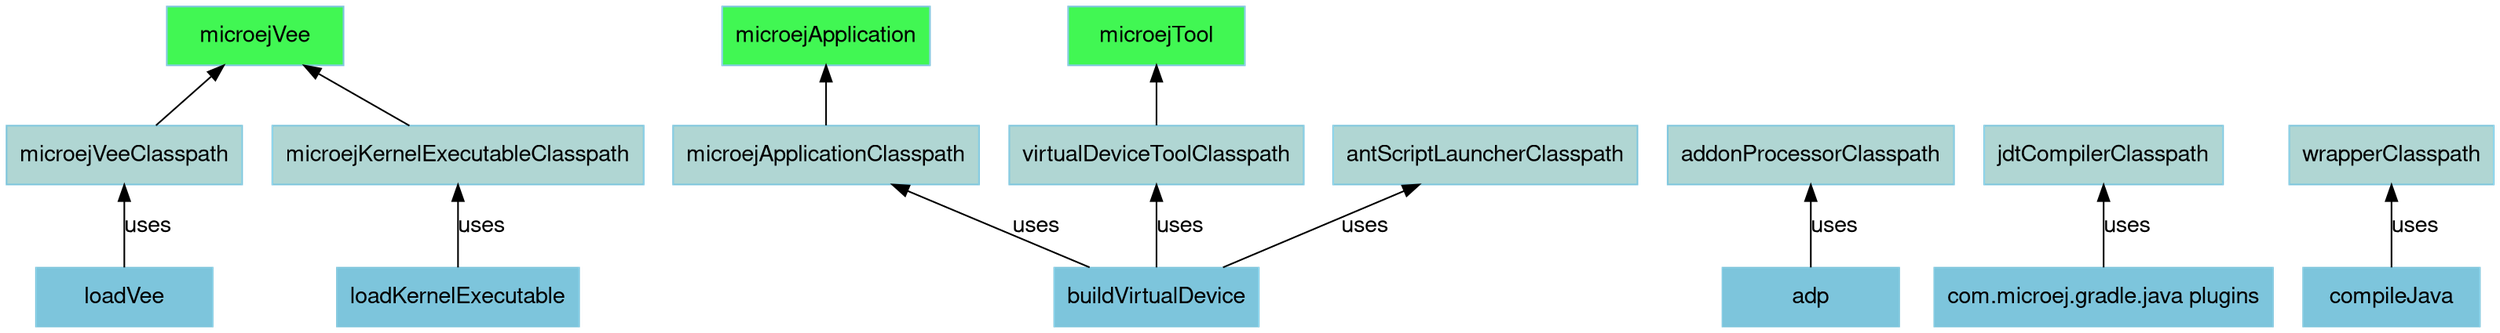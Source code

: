 digraph mygraph {
    rankdir="BT";
    bgcolor="transparent"
    fontname="Helvetica,Arial,sans-serif"
    node [
        shape = box
        width = 1.5
        color = "#7dc5dc"
        style = filled
        fontname="Helvetica,Arial,sans-serif"
    ]
    edge [fontname="Helvetica,Arial,sans-serif"]
    "microejVee" [fillcolor = "#41f753"]
    "microejApplication" [fillcolor = "#41f753"]
    "microejTool" [fillcolor = "#41f753"]
    "microejApplicationClasspath" [fillcolor = "#b0d6d3"]
    "microejVeeClasspath" [fillcolor = "#b0d6d3"]
    "microejKernelExecutableClasspath" [fillcolor = "#b0d6d3"]
    "virtualDeviceToolClasspath" [fillcolor = "#b0d6d3"]
    "antScriptLauncherClasspath" [fillcolor = "#b0d6d3"]
    "addonProcessorClasspath" [fillcolor = "#b0d6d3"]
    "jdtCompilerClasspath" [fillcolor = "#b0d6d3"]
    "wrapperClasspath" [fillcolor = "#b0d6d3"]

    "loadVee" -> "microejVeeClasspath" [ label="uses" ]
    "microejVeeClasspath" -> "microejVee"
    "loadKernelExecutable" -> "microejKernelExecutableClasspath" [ label="uses" ]
    "microejKernelExecutableClasspath" -> "microejVee"
    "buildVirtualDevice" -> "microejApplicationClasspath" [ label="uses" ]
    "buildVirtualDevice" -> "virtualDeviceToolClasspath" [ label="uses" ]
    "buildVirtualDevice" -> "antScriptLauncherClasspath" [ label="uses" ]
    "microejApplicationClasspath" -> "microejApplication"
    "adp" -> "addonProcessorClasspath" [ label="uses" ]
    "com.microej.gradle.java plugins" -> "jdtCompilerClasspath" [ label="uses" ]
    "compileJava" -> "wrapperClasspath" [ label="uses" ]
    "virtualDeviceToolClasspath" -> "microejTool"
}